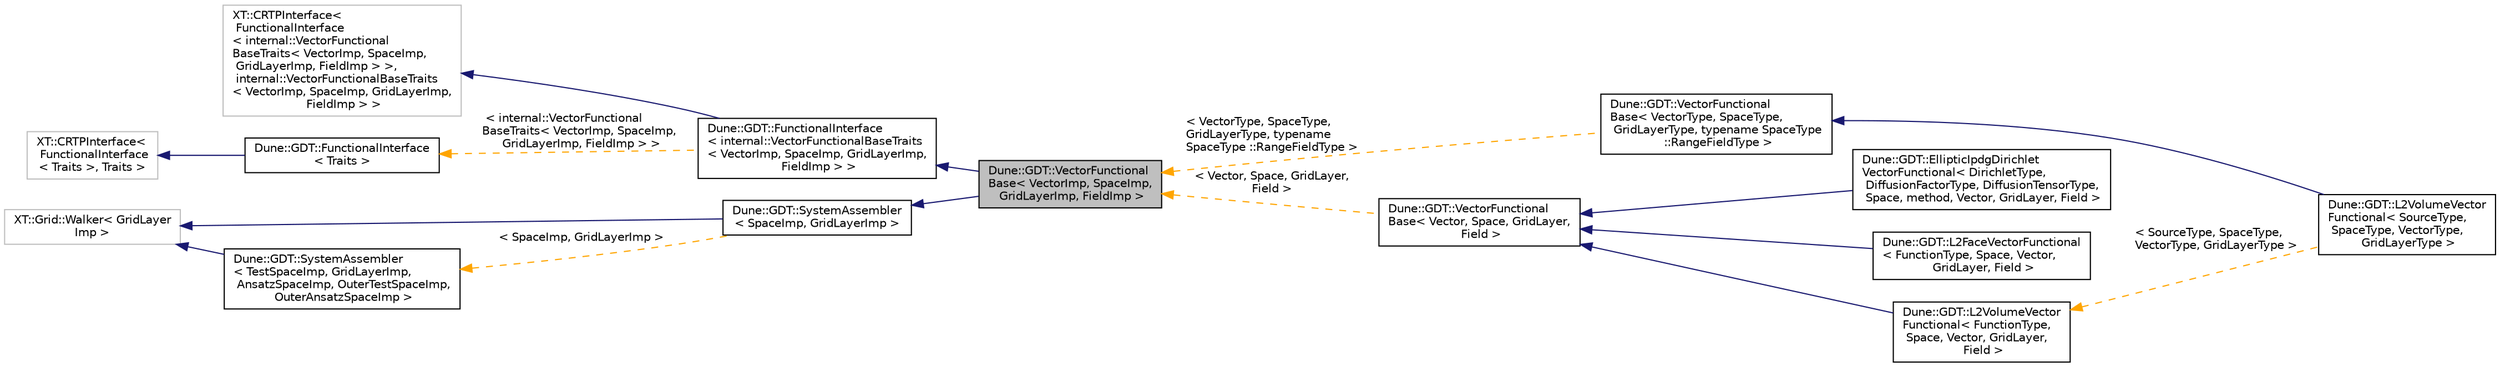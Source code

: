 digraph "Dune::GDT::VectorFunctionalBase&lt; VectorImp, SpaceImp, GridLayerImp, FieldImp &gt;"
{
  edge [fontname="Helvetica",fontsize="10",labelfontname="Helvetica",labelfontsize="10"];
  node [fontname="Helvetica",fontsize="10",shape=record];
  rankdir="LR";
  Node0 [label="Dune::GDT::VectorFunctional\lBase\< VectorImp, SpaceImp,\l GridLayerImp, FieldImp \>",height=0.2,width=0.4,color="black", fillcolor="grey75", style="filled", fontcolor="black"];
  Node1 -> Node0 [dir="back",color="midnightblue",fontsize="10",style="solid",fontname="Helvetica"];
  Node1 [label="Dune::GDT::FunctionalInterface\l\< internal::VectorFunctionalBaseTraits\l\< VectorImp, SpaceImp, GridLayerImp,\l FieldImp \> \>",height=0.2,width=0.4,color="black", fillcolor="white", style="filled",URL="$a01045.html"];
  Node2 -> Node1 [dir="back",color="midnightblue",fontsize="10",style="solid",fontname="Helvetica"];
  Node2 [label="XT::CRTPInterface\<\l FunctionalInterface\l\< internal::VectorFunctional\lBaseTraits\< VectorImp, SpaceImp,\l GridLayerImp, FieldImp \> \>,\l internal::VectorFunctionalBaseTraits\l\< VectorImp, SpaceImp, GridLayerImp,\l FieldImp \> \>",height=0.2,width=0.4,color="grey75", fillcolor="white", style="filled"];
  Node3 -> Node1 [dir="back",color="orange",fontsize="10",style="dashed",label=" \< internal::VectorFunctional\lBaseTraits\< VectorImp, SpaceImp,\l GridLayerImp, FieldImp \> \>" ,fontname="Helvetica"];
  Node3 [label="Dune::GDT::FunctionalInterface\l\< Traits \>",height=0.2,width=0.4,color="black", fillcolor="white", style="filled",URL="$a01045.html"];
  Node4 -> Node3 [dir="back",color="midnightblue",fontsize="10",style="solid",fontname="Helvetica"];
  Node4 [label="XT::CRTPInterface\<\l FunctionalInterface\l\< Traits \>, Traits \>",height=0.2,width=0.4,color="grey75", fillcolor="white", style="filled"];
  Node5 -> Node0 [dir="back",color="midnightblue",fontsize="10",style="solid",fontname="Helvetica"];
  Node5 [label="Dune::GDT::SystemAssembler\l\< SpaceImp, GridLayerImp \>",height=0.2,width=0.4,color="black", fillcolor="white", style="filled",URL="$a00829.html"];
  Node6 -> Node5 [dir="back",color="midnightblue",fontsize="10",style="solid",fontname="Helvetica"];
  Node6 [label="XT::Grid::Walker\< GridLayer\lImp \>",height=0.2,width=0.4,color="grey75", fillcolor="white", style="filled"];
  Node7 -> Node5 [dir="back",color="orange",fontsize="10",style="dashed",label=" \< SpaceImp, GridLayerImp \>" ,fontname="Helvetica"];
  Node7 [label="Dune::GDT::SystemAssembler\l\< TestSpaceImp, GridLayerImp,\l AnsatzSpaceImp, OuterTestSpaceImp,\l OuterAnsatzSpaceImp \>",height=0.2,width=0.4,color="black", fillcolor="white", style="filled",URL="$a00829.html"];
  Node6 -> Node7 [dir="back",color="midnightblue",fontsize="10",style="solid",fontname="Helvetica"];
  Node0 -> Node8 [dir="back",color="orange",fontsize="10",style="dashed",label=" \< VectorType, SpaceType,\l GridLayerType, typename\l SpaceType ::RangeFieldType \>" ,fontname="Helvetica"];
  Node8 [label="Dune::GDT::VectorFunctional\lBase\< VectorType, SpaceType,\l GridLayerType, typename SpaceType\l ::RangeFieldType \>",height=0.2,width=0.4,color="black", fillcolor="white", style="filled",URL="$a01033.html"];
  Node8 -> Node9 [dir="back",color="midnightblue",fontsize="10",style="solid",fontname="Helvetica"];
  Node9 [label="Dune::GDT::L2VolumeVector\lFunctional\< SourceType,\l SpaceType, VectorType,\l GridLayerType \>",height=0.2,width=0.4,color="black", fillcolor="white", style="filled",URL="$a01049.html"];
  Node0 -> Node10 [dir="back",color="orange",fontsize="10",style="dashed",label=" \< Vector, Space, GridLayer,\l Field \>" ,fontname="Helvetica"];
  Node10 [label="Dune::GDT::VectorFunctional\lBase\< Vector, Space, GridLayer,\l Field \>",height=0.2,width=0.4,color="black", fillcolor="white", style="filled",URL="$a01033.html"];
  Node10 -> Node11 [dir="back",color="midnightblue",fontsize="10",style="solid",fontname="Helvetica"];
  Node11 [label="Dune::GDT::EllipticIpdgDirichlet\lVectorFunctional\< DirichletType,\l DiffusionFactorType, DiffusionTensorType,\l Space, method, Vector, GridLayer, Field \>",height=0.2,width=0.4,color="black", fillcolor="white", style="filled",URL="$a01041.html"];
  Node10 -> Node12 [dir="back",color="midnightblue",fontsize="10",style="solid",fontname="Helvetica"];
  Node12 [label="Dune::GDT::L2FaceVectorFunctional\l\< FunctionType, Space, Vector,\l GridLayer, Field \>",height=0.2,width=0.4,color="black", fillcolor="white", style="filled",URL="$a01053.html"];
  Node10 -> Node13 [dir="back",color="midnightblue",fontsize="10",style="solid",fontname="Helvetica"];
  Node13 [label="Dune::GDT::L2VolumeVector\lFunctional\< FunctionType,\l Space, Vector, GridLayer,\l Field \>",height=0.2,width=0.4,color="black", fillcolor="white", style="filled",URL="$a01049.html"];
  Node13 -> Node9 [dir="back",color="orange",fontsize="10",style="dashed",label=" \< SourceType, SpaceType,\l VectorType, GridLayerType \>" ,fontname="Helvetica"];
}
